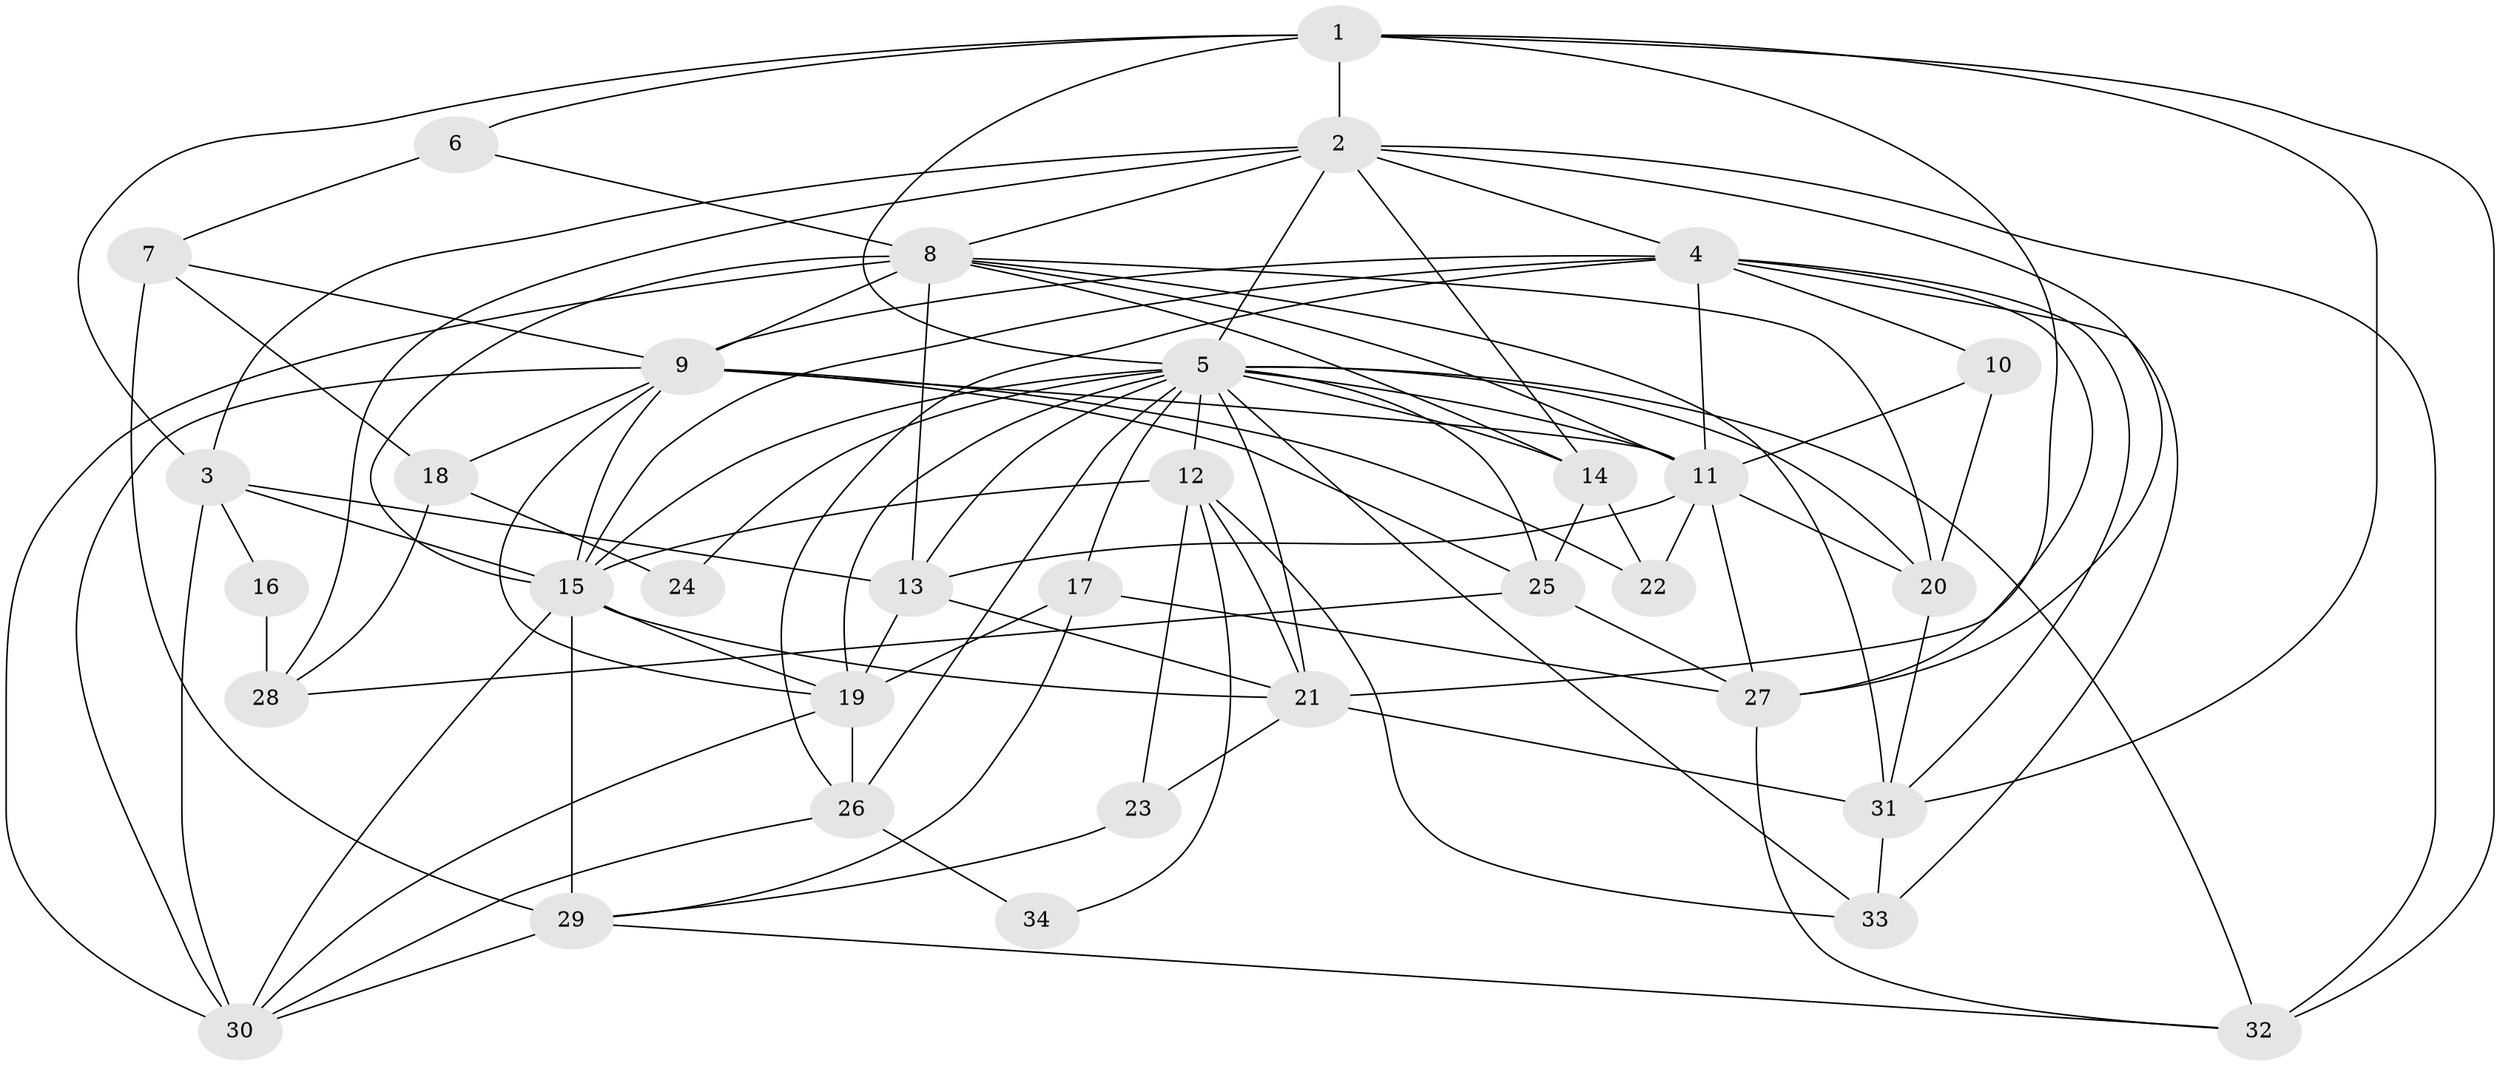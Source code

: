 // original degree distribution, {3: 0.2891566265060241, 5: 0.14457831325301204, 4: 0.3132530120481928, 2: 0.10843373493975904, 7: 0.04819277108433735, 8: 0.012048192771084338, 6: 0.08433734939759036}
// Generated by graph-tools (version 1.1) at 2025/50/03/04/25 22:50:59]
// undirected, 34 vertices, 100 edges
graph export_dot {
  node [color=gray90,style=filled];
  1;
  2;
  3;
  4;
  5;
  6;
  7;
  8;
  9;
  10;
  11;
  12;
  13;
  14;
  15;
  16;
  17;
  18;
  19;
  20;
  21;
  22;
  23;
  24;
  25;
  26;
  27;
  28;
  29;
  30;
  31;
  32;
  33;
  34;
  1 -- 2 [weight=3.0];
  1 -- 3 [weight=1.0];
  1 -- 5 [weight=1.0];
  1 -- 6 [weight=2.0];
  1 -- 21 [weight=1.0];
  1 -- 31 [weight=1.0];
  1 -- 32 [weight=1.0];
  2 -- 3 [weight=1.0];
  2 -- 4 [weight=2.0];
  2 -- 5 [weight=1.0];
  2 -- 8 [weight=1.0];
  2 -- 14 [weight=1.0];
  2 -- 27 [weight=1.0];
  2 -- 28 [weight=1.0];
  2 -- 32 [weight=1.0];
  3 -- 13 [weight=1.0];
  3 -- 15 [weight=1.0];
  3 -- 16 [weight=1.0];
  3 -- 30 [weight=1.0];
  4 -- 9 [weight=1.0];
  4 -- 10 [weight=1.0];
  4 -- 11 [weight=1.0];
  4 -- 15 [weight=1.0];
  4 -- 26 [weight=1.0];
  4 -- 27 [weight=1.0];
  4 -- 31 [weight=1.0];
  4 -- 33 [weight=1.0];
  5 -- 11 [weight=1.0];
  5 -- 12 [weight=1.0];
  5 -- 13 [weight=1.0];
  5 -- 14 [weight=1.0];
  5 -- 15 [weight=1.0];
  5 -- 17 [weight=1.0];
  5 -- 19 [weight=1.0];
  5 -- 20 [weight=1.0];
  5 -- 21 [weight=1.0];
  5 -- 24 [weight=1.0];
  5 -- 25 [weight=1.0];
  5 -- 26 [weight=1.0];
  5 -- 32 [weight=1.0];
  5 -- 33 [weight=1.0];
  6 -- 7 [weight=2.0];
  6 -- 8 [weight=1.0];
  7 -- 9 [weight=1.0];
  7 -- 18 [weight=1.0];
  7 -- 29 [weight=2.0];
  8 -- 9 [weight=2.0];
  8 -- 11 [weight=1.0];
  8 -- 13 [weight=1.0];
  8 -- 14 [weight=1.0];
  8 -- 15 [weight=1.0];
  8 -- 20 [weight=1.0];
  8 -- 30 [weight=1.0];
  8 -- 31 [weight=1.0];
  9 -- 11 [weight=2.0];
  9 -- 15 [weight=1.0];
  9 -- 18 [weight=1.0];
  9 -- 19 [weight=1.0];
  9 -- 22 [weight=2.0];
  9 -- 25 [weight=1.0];
  9 -- 30 [weight=1.0];
  10 -- 11 [weight=1.0];
  10 -- 20 [weight=1.0];
  11 -- 13 [weight=1.0];
  11 -- 20 [weight=1.0];
  11 -- 22 [weight=1.0];
  11 -- 27 [weight=1.0];
  12 -- 15 [weight=1.0];
  12 -- 21 [weight=1.0];
  12 -- 23 [weight=1.0];
  12 -- 33 [weight=1.0];
  12 -- 34 [weight=1.0];
  13 -- 19 [weight=1.0];
  13 -- 21 [weight=1.0];
  14 -- 22 [weight=1.0];
  14 -- 25 [weight=1.0];
  15 -- 19 [weight=1.0];
  15 -- 21 [weight=1.0];
  15 -- 29 [weight=1.0];
  15 -- 30 [weight=1.0];
  16 -- 28 [weight=1.0];
  17 -- 19 [weight=1.0];
  17 -- 27 [weight=1.0];
  17 -- 29 [weight=1.0];
  18 -- 24 [weight=1.0];
  18 -- 28 [weight=1.0];
  19 -- 26 [weight=1.0];
  19 -- 30 [weight=1.0];
  20 -- 31 [weight=1.0];
  21 -- 23 [weight=1.0];
  21 -- 31 [weight=1.0];
  23 -- 29 [weight=1.0];
  25 -- 27 [weight=1.0];
  25 -- 28 [weight=1.0];
  26 -- 30 [weight=1.0];
  26 -- 34 [weight=1.0];
  27 -- 32 [weight=1.0];
  29 -- 30 [weight=1.0];
  29 -- 32 [weight=1.0];
  31 -- 33 [weight=1.0];
}
